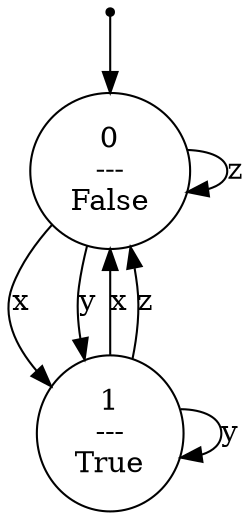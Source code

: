 digraph G {
0 [label="", shape=point];
0 -> 1;
1 [label="0\n---\nFalse"];
1 -> 2  [label=x];
1 -> 1  [label=z];
1 -> 2  [label=y];
2 [label="1\n---\nTrue"];
2 -> 1  [label=x];
2 -> 1  [label=z];
2 -> 2  [label=y];
}
